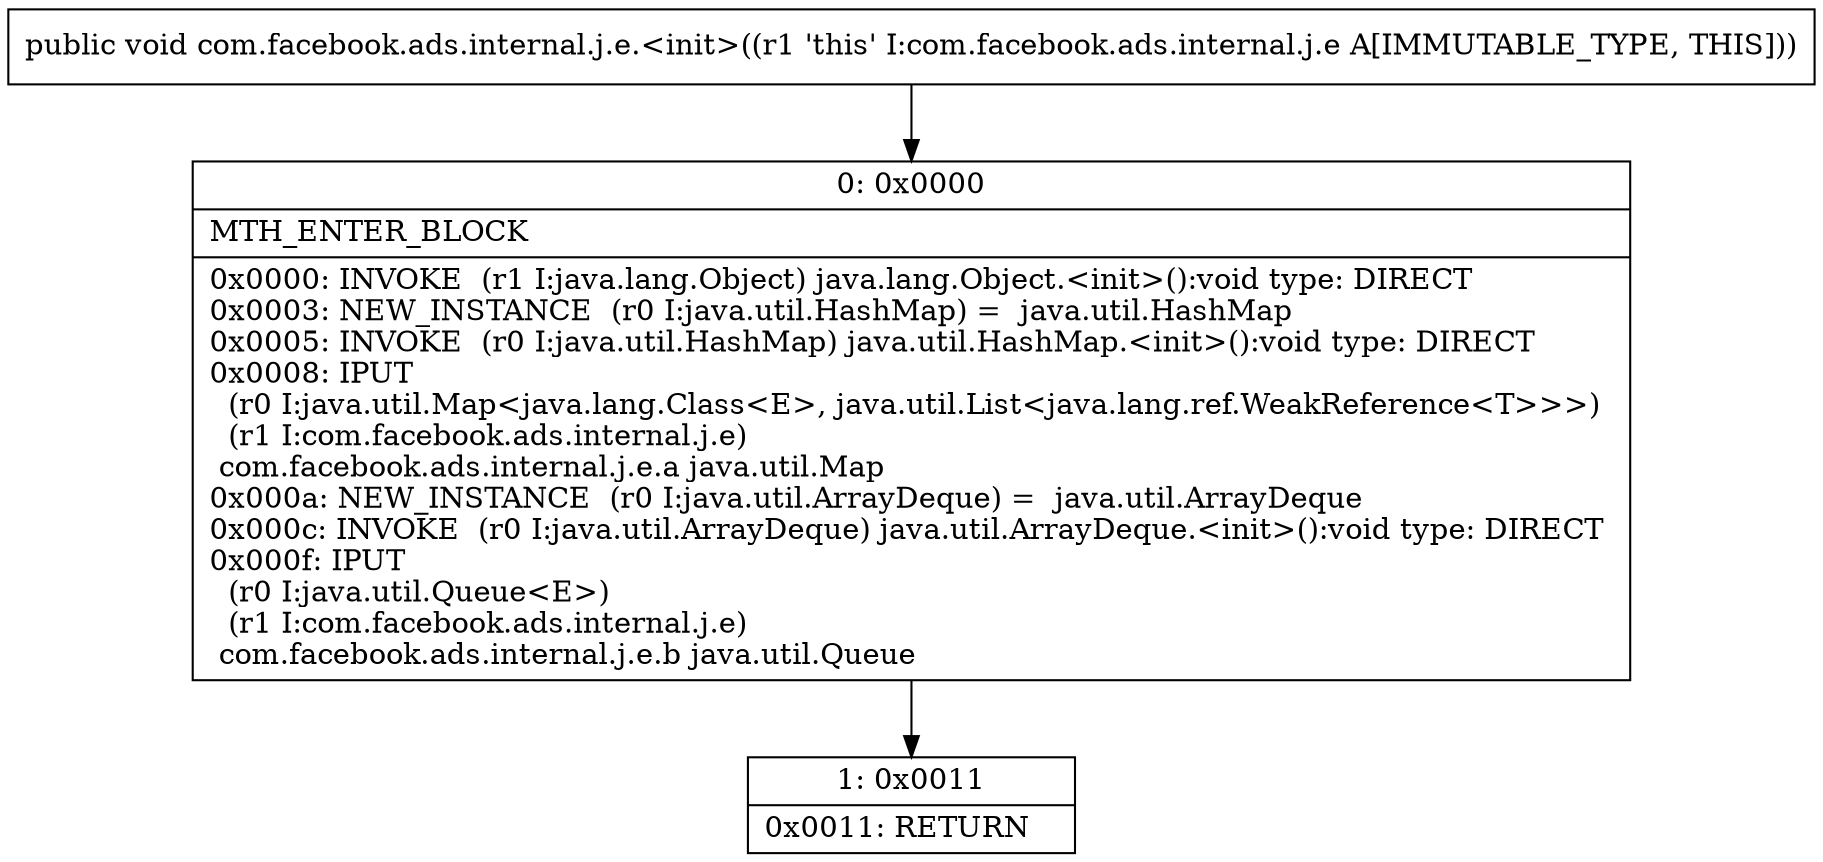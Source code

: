 digraph "CFG forcom.facebook.ads.internal.j.e.\<init\>()V" {
Node_0 [shape=record,label="{0\:\ 0x0000|MTH_ENTER_BLOCK\l|0x0000: INVOKE  (r1 I:java.lang.Object) java.lang.Object.\<init\>():void type: DIRECT \l0x0003: NEW_INSTANCE  (r0 I:java.util.HashMap) =  java.util.HashMap \l0x0005: INVOKE  (r0 I:java.util.HashMap) java.util.HashMap.\<init\>():void type: DIRECT \l0x0008: IPUT  \l  (r0 I:java.util.Map\<java.lang.Class\<E\>, java.util.List\<java.lang.ref.WeakReference\<T\>\>\>)\l  (r1 I:com.facebook.ads.internal.j.e)\l com.facebook.ads.internal.j.e.a java.util.Map \l0x000a: NEW_INSTANCE  (r0 I:java.util.ArrayDeque) =  java.util.ArrayDeque \l0x000c: INVOKE  (r0 I:java.util.ArrayDeque) java.util.ArrayDeque.\<init\>():void type: DIRECT \l0x000f: IPUT  \l  (r0 I:java.util.Queue\<E\>)\l  (r1 I:com.facebook.ads.internal.j.e)\l com.facebook.ads.internal.j.e.b java.util.Queue \l}"];
Node_1 [shape=record,label="{1\:\ 0x0011|0x0011: RETURN   \l}"];
MethodNode[shape=record,label="{public void com.facebook.ads.internal.j.e.\<init\>((r1 'this' I:com.facebook.ads.internal.j.e A[IMMUTABLE_TYPE, THIS])) }"];
MethodNode -> Node_0;
Node_0 -> Node_1;
}

